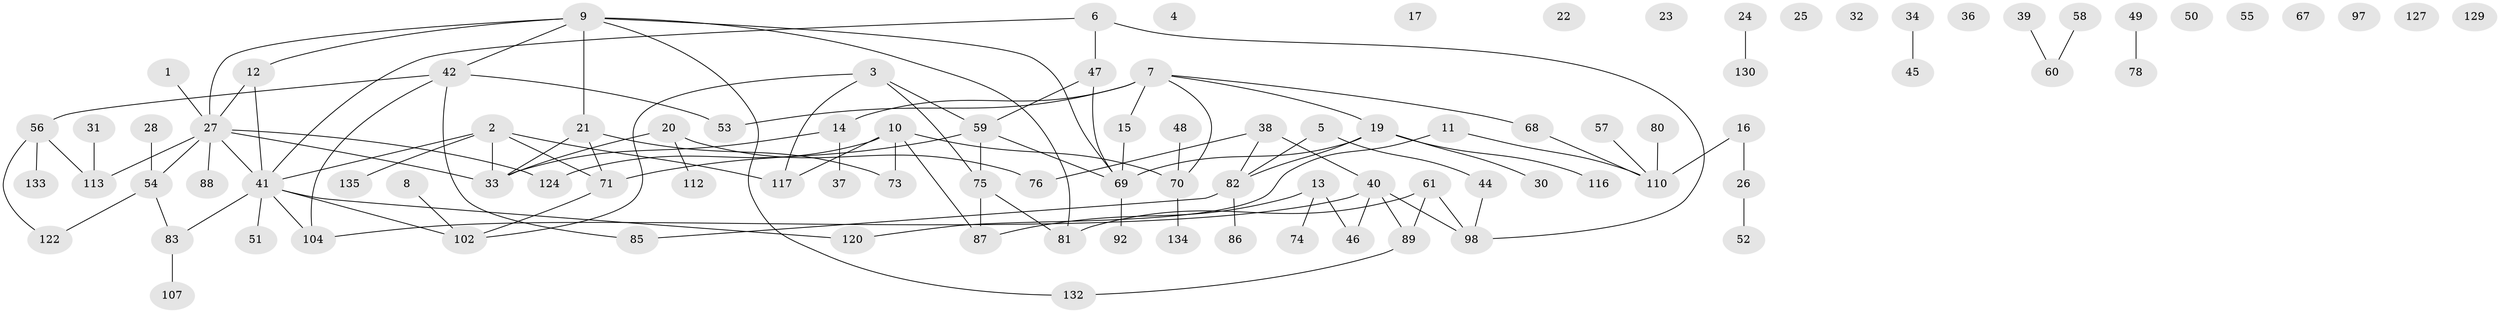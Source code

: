 // original degree distribution, {1: 0.24817518248175183, 4: 0.06569343065693431, 3: 0.24087591240875914, 0: 0.08759124087591241, 2: 0.26277372262773724, 5: 0.08029197080291971, 6: 0.014598540145985401}
// Generated by graph-tools (version 1.1) at 2025/41/03/06/25 10:41:23]
// undirected, 97 vertices, 113 edges
graph export_dot {
graph [start="1"]
  node [color=gray90,style=filled];
  1;
  2 [super="+18"];
  3 [super="+43"];
  4;
  5;
  6;
  7 [super="+96"];
  8;
  9 [super="+35"];
  10 [super="+101"];
  11;
  12;
  13 [super="+99"];
  14 [super="+79"];
  15 [super="+123"];
  16;
  17;
  19 [super="+62"];
  20 [super="+29"];
  21 [super="+65"];
  22;
  23;
  24;
  25;
  26;
  27 [super="+95"];
  28 [super="+63"];
  30;
  31 [super="+118"];
  32;
  33 [super="+114"];
  34;
  36;
  37;
  38 [super="+72"];
  39;
  40 [super="+91"];
  41 [super="+93"];
  42 [super="+90"];
  44;
  45;
  46;
  47 [super="+125"];
  48;
  49;
  50;
  51 [super="+100"];
  52;
  53;
  54 [super="+115"];
  55 [super="+119"];
  56 [super="+64"];
  57;
  58 [super="+66"];
  59 [super="+121"];
  60;
  61 [super="+136"];
  67;
  68 [super="+84"];
  69 [super="+131"];
  70 [super="+106"];
  71 [super="+77"];
  73 [super="+111"];
  74;
  75 [super="+108"];
  76;
  78;
  80;
  81;
  82 [super="+109"];
  83 [super="+94"];
  85;
  86;
  87;
  88;
  89;
  92;
  97;
  98 [super="+103"];
  102 [super="+126"];
  104 [super="+105"];
  107;
  110 [super="+128"];
  112;
  113;
  116;
  117;
  120 [super="+137"];
  122;
  124;
  127;
  129;
  130;
  132;
  133;
  134;
  135;
  1 -- 27;
  2 -- 117;
  2 -- 41;
  2 -- 71;
  2 -- 33;
  2 -- 135;
  3 -- 75;
  3 -- 59;
  3 -- 117;
  3 -- 102;
  5 -- 44;
  5 -- 82;
  6 -- 41;
  6 -- 47;
  6 -- 98;
  7 -- 15 [weight=2];
  7 -- 19;
  7 -- 68;
  7 -- 53;
  7 -- 14;
  7 -- 70;
  8 -- 102;
  9 -- 12;
  9 -- 27;
  9 -- 42;
  9 -- 69;
  9 -- 81;
  9 -- 132;
  9 -- 21;
  10 -- 117;
  10 -- 87;
  10 -- 73;
  10 -- 124;
  10 -- 70;
  11 -- 120;
  11 -- 110;
  12 -- 27;
  12 -- 41;
  13 -- 74;
  13 -- 46;
  13 -- 87;
  14 -- 33;
  14 -- 37;
  15 -- 69;
  16 -- 26;
  16 -- 110;
  19 -- 30;
  19 -- 82;
  19 -- 116;
  19 -- 69;
  20 -- 76;
  20 -- 112;
  20 -- 33;
  21 -- 33;
  21 -- 71;
  21 -- 73;
  24 -- 130;
  26 -- 52;
  27 -- 124;
  27 -- 113;
  27 -- 88;
  27 -- 54;
  27 -- 41;
  27 -- 33;
  28 -- 54;
  31 -- 113;
  34 -- 45;
  38 -- 40;
  38 -- 76;
  38 -- 82;
  39 -- 60;
  40 -- 89;
  40 -- 46;
  40 -- 98;
  40 -- 104;
  41 -- 83;
  41 -- 102;
  41 -- 104;
  41 -- 120;
  41 -- 51;
  42 -- 56;
  42 -- 85;
  42 -- 53;
  42 -- 104;
  44 -- 98;
  47 -- 59;
  47 -- 69;
  48 -- 70;
  49 -- 78;
  54 -- 122;
  54 -- 83;
  56 -- 113;
  56 -- 133;
  56 -- 122;
  57 -- 110;
  58 -- 60;
  59 -- 69;
  59 -- 71;
  59 -- 75;
  61 -- 89;
  61 -- 98;
  61 -- 81;
  68 -- 110;
  69 -- 92;
  70 -- 134;
  71 -- 102;
  75 -- 81;
  75 -- 87;
  80 -- 110;
  82 -- 85;
  82 -- 86;
  83 -- 107;
  89 -- 132;
}
